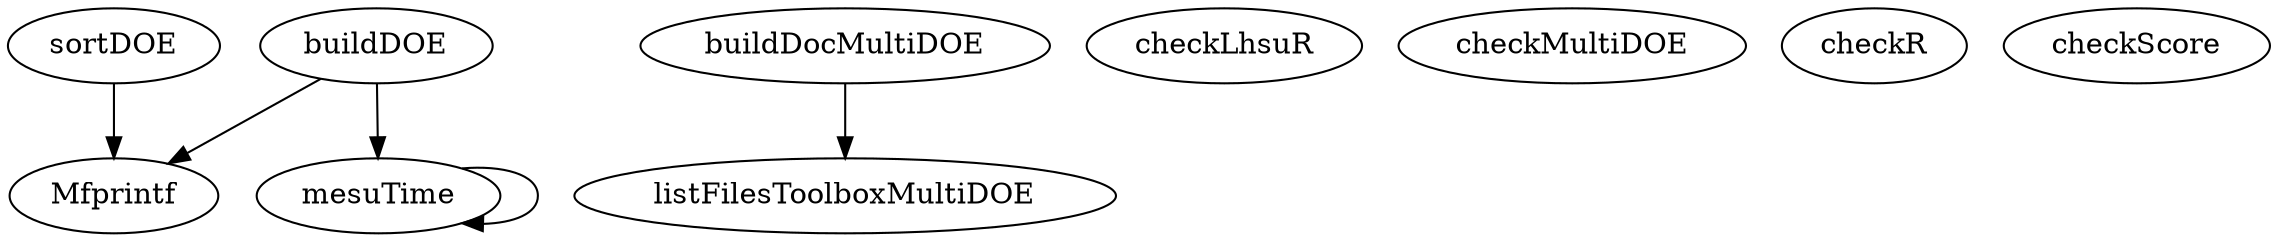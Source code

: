 /* Created by mdot for Matlab */
digraph m2html {
  buildDOE -> Mfprintf;
  buildDOE -> mesuTime;
  buildDocMultiDOE -> listFilesToolboxMultiDOE;
  mesuTime -> mesuTime;
  sortDOE -> Mfprintf;

  Mfprintf [URL="Mfprintf.html"];
  buildDOE [URL="buildDOE.html"];
  buildDocMultiDOE [URL="buildDocMultiDOE.html"];
  checkLhsuR [URL="checkLhsuR.html"];
  checkMultiDOE [URL="checkMultiDOE.html"];
  checkR [URL="checkR.html"];
  checkScore [URL="checkScore.html"];
  listFilesToolboxMultiDOE [URL="listFilesToolboxMultiDOE.html"];
  mesuTime [URL="mesuTime.html"];
  sortDOE [URL="sortDOE.html"];
}